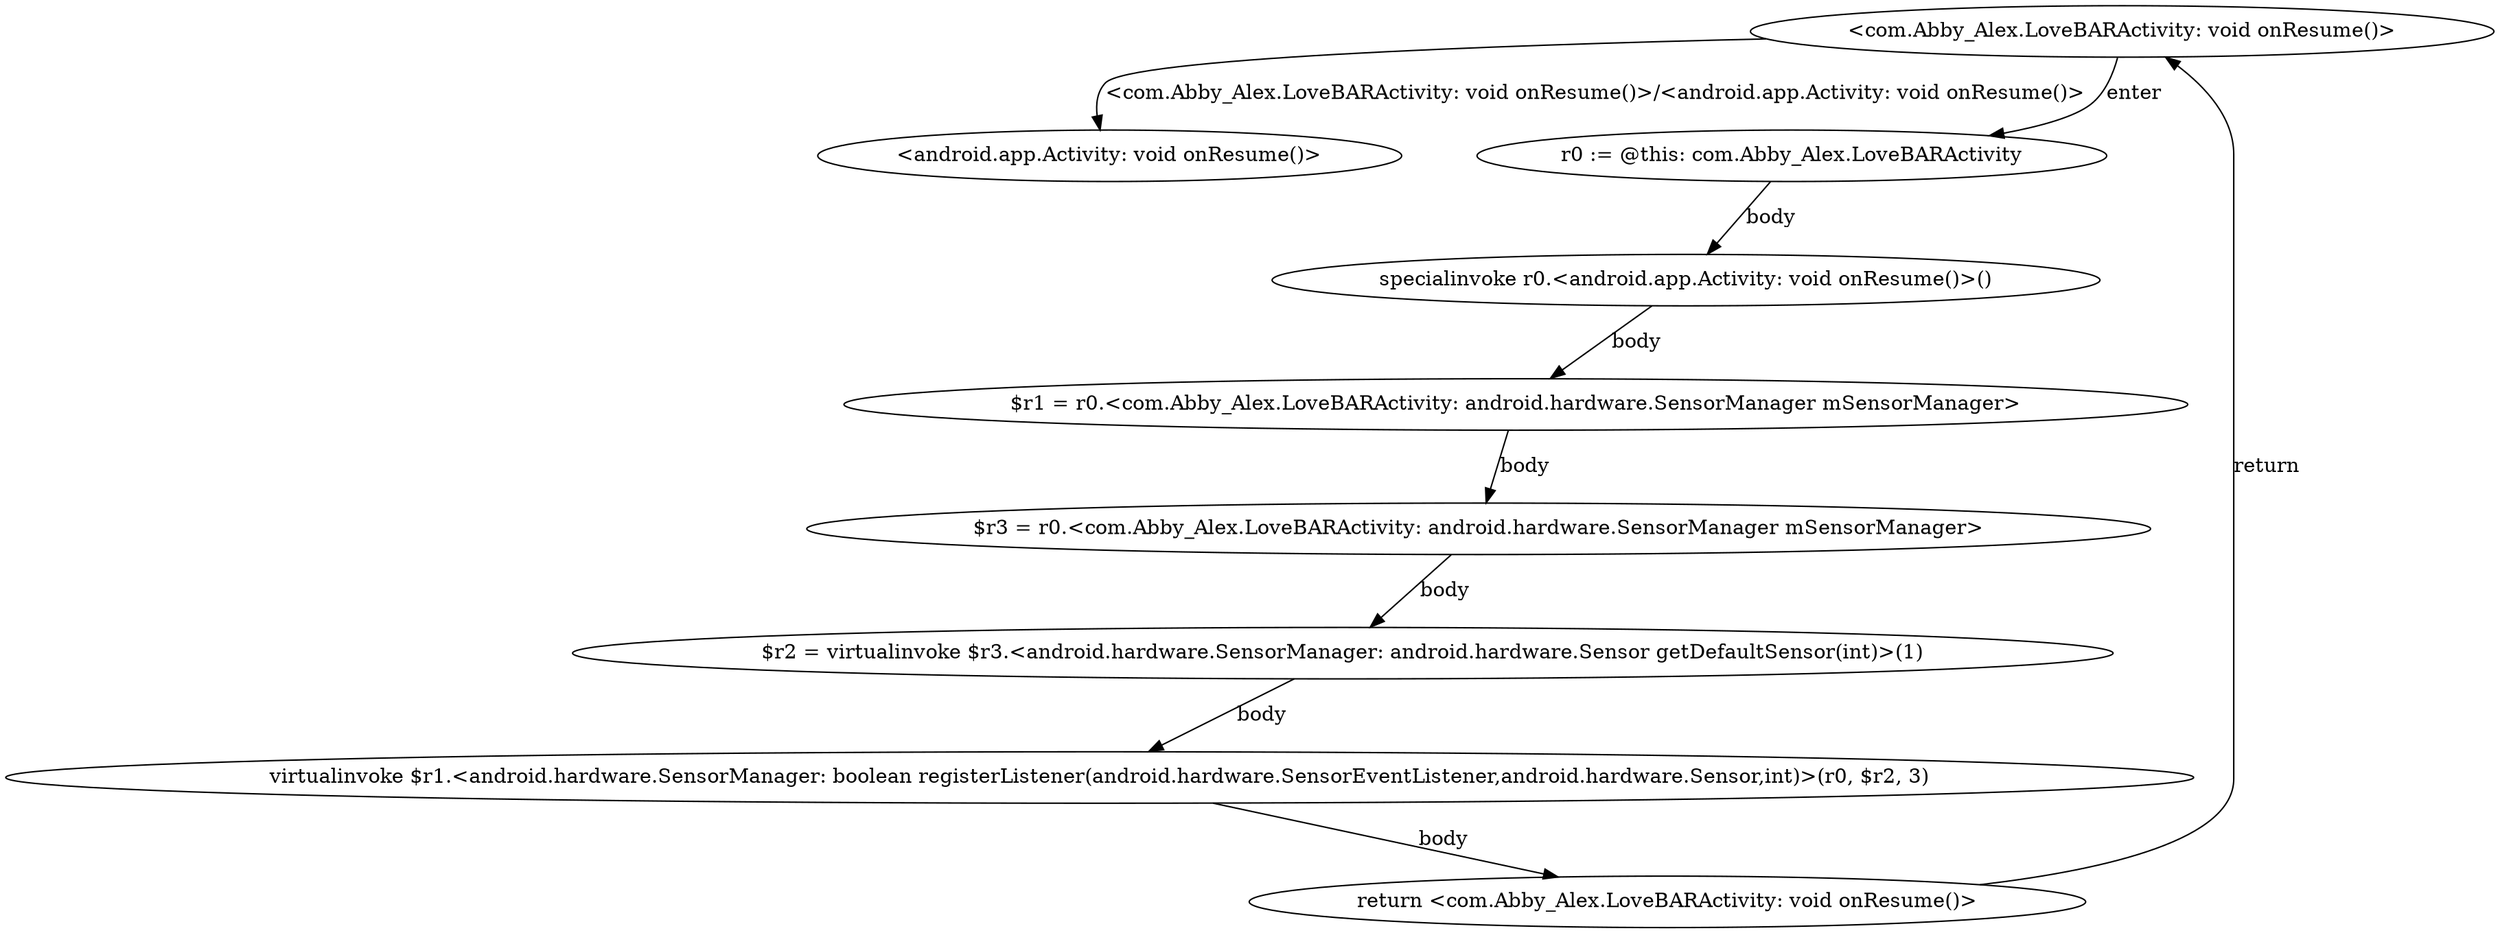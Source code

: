 digraph "<com.Abby_Alex.LoveBARActivity: void onResume()> -" {
    "<com.Abby_Alex.LoveBARActivity: void onResume()>";
    "<android.app.Activity: void onResume()>";
    "<com.Abby_Alex.LoveBARActivity: void onResume()>"->"<android.app.Activity: void onResume()>" [label="<com.Abby_Alex.LoveBARActivity: void onResume()>/<android.app.Activity: void onResume()>",];
    "r0 := @this: com.Abby_Alex.LoveBARActivity";
    "<com.Abby_Alex.LoveBARActivity: void onResume()>"->"r0 := @this: com.Abby_Alex.LoveBARActivity" [label="enter",];
    "specialinvoke r0.<android.app.Activity: void onResume()>()";
    "r0 := @this: com.Abby_Alex.LoveBARActivity"->"specialinvoke r0.<android.app.Activity: void onResume()>()" [label="body",];
    "$r1 = r0.<com.Abby_Alex.LoveBARActivity: android.hardware.SensorManager mSensorManager>";
    "specialinvoke r0.<android.app.Activity: void onResume()>()"->"$r1 = r0.<com.Abby_Alex.LoveBARActivity: android.hardware.SensorManager mSensorManager>" [label="body",];
    "$r3 = r0.<com.Abby_Alex.LoveBARActivity: android.hardware.SensorManager mSensorManager>";
    "$r1 = r0.<com.Abby_Alex.LoveBARActivity: android.hardware.SensorManager mSensorManager>"->"$r3 = r0.<com.Abby_Alex.LoveBARActivity: android.hardware.SensorManager mSensorManager>" [label="body",];
    "$r2 = virtualinvoke $r3.<android.hardware.SensorManager: android.hardware.Sensor getDefaultSensor(int)>(1)";
    "$r3 = r0.<com.Abby_Alex.LoveBARActivity: android.hardware.SensorManager mSensorManager>"->"$r2 = virtualinvoke $r3.<android.hardware.SensorManager: android.hardware.Sensor getDefaultSensor(int)>(1)" [label="body",];
    "virtualinvoke $r1.<android.hardware.SensorManager: boolean registerListener(android.hardware.SensorEventListener,android.hardware.Sensor,int)>(r0, $r2, 3)";
    "$r2 = virtualinvoke $r3.<android.hardware.SensorManager: android.hardware.Sensor getDefaultSensor(int)>(1)"->"virtualinvoke $r1.<android.hardware.SensorManager: boolean registerListener(android.hardware.SensorEventListener,android.hardware.Sensor,int)>(r0, $r2, 3)" [label="body",];
    "return <com.Abby_Alex.LoveBARActivity: void onResume()>";
    "virtualinvoke $r1.<android.hardware.SensorManager: boolean registerListener(android.hardware.SensorEventListener,android.hardware.Sensor,int)>(r0, $r2, 3)"->"return <com.Abby_Alex.LoveBARActivity: void onResume()>" [label="body",];
    "return <com.Abby_Alex.LoveBARActivity: void onResume()>"->"<com.Abby_Alex.LoveBARActivity: void onResume()>" [label="return",];
}
